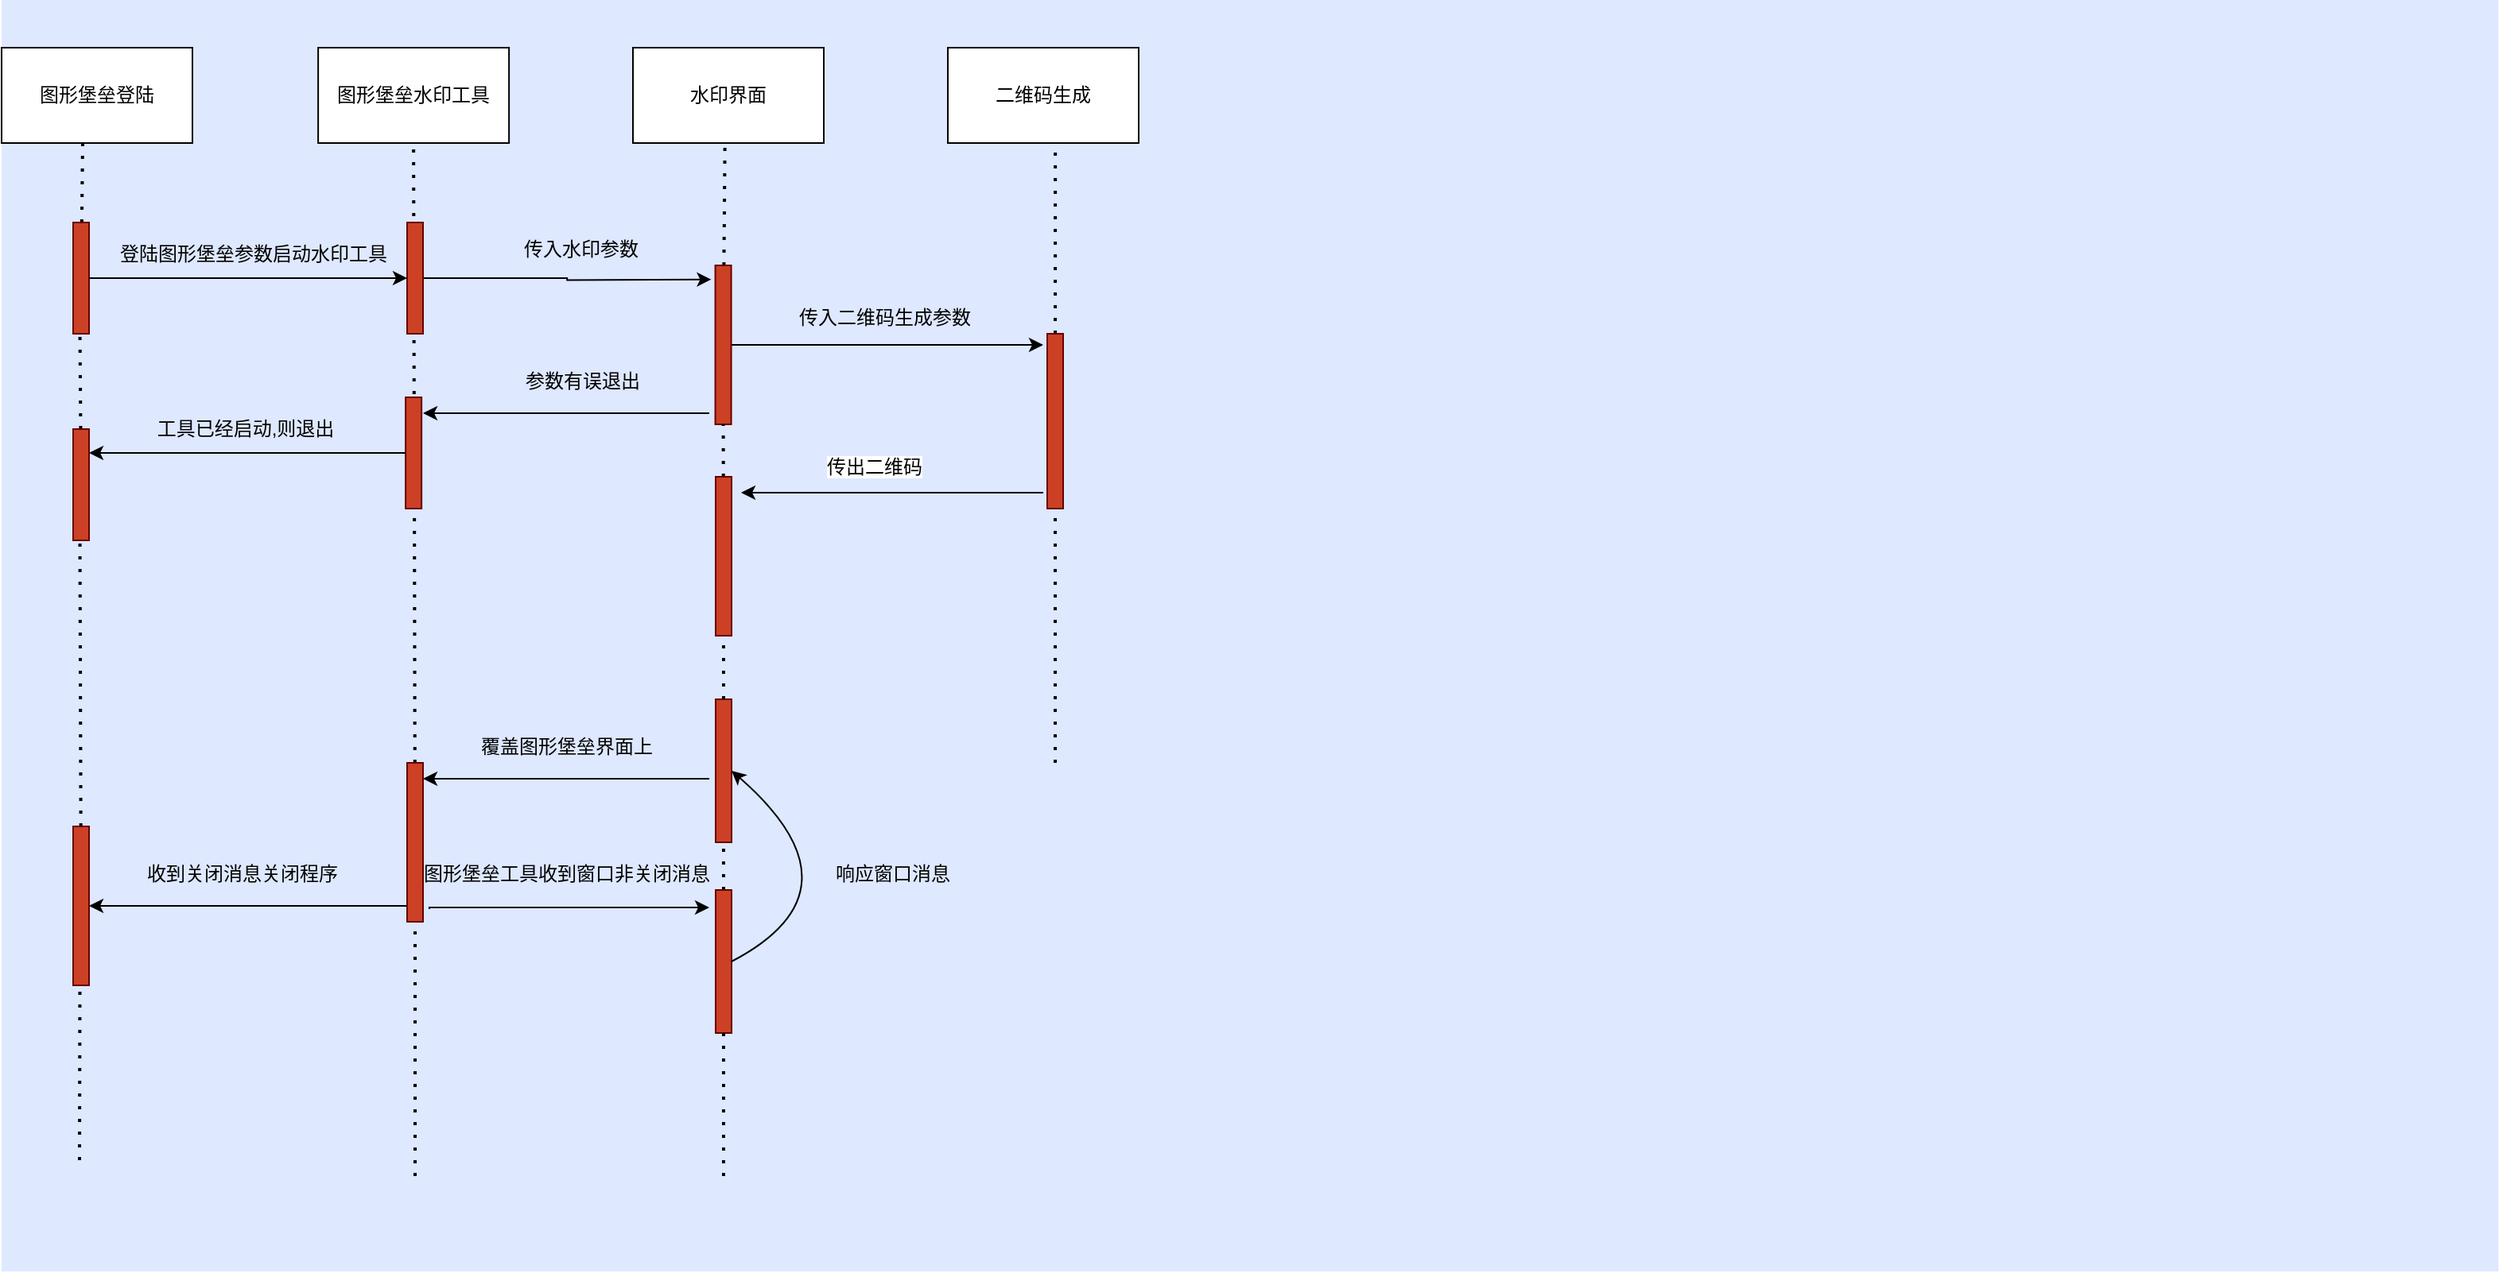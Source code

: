 <mxfile version="14.2.9" type="github">
  <diagram name="Page-1" id="9361dd3d-8414-5efd-6122-117bd74ce7a7">
    <mxGraphModel dx="868" dy="-318" grid="1" gridSize="10" guides="1" tooltips="1" connect="1" arrows="1" fold="1" page="0" pageScale="1.5" pageWidth="826" pageHeight="1169" background="#ffffff" math="0" shadow="0">
      <root>
        <mxCell id="0" />
        <mxCell id="1" parent="0" />
        <mxCell id="69" value="" style="fillColor=#DEE8FF;strokeColor=none" parent="1" vertex="1">
          <mxGeometry x="65" y="830" width="1570" height="800" as="geometry" />
        </mxCell>
        <mxCell id="IjBPq4v_4HBdx7vBGjAM-98" value="图形堡垒登陆" style="rounded=0;whiteSpace=wrap;html=1;" vertex="1" parent="1">
          <mxGeometry x="65" y="860" width="120" height="60" as="geometry" />
        </mxCell>
        <mxCell id="IjBPq4v_4HBdx7vBGjAM-100" value="图形堡垒水印工具" style="rounded=0;whiteSpace=wrap;html=1;" vertex="1" parent="1">
          <mxGeometry x="264.06" y="860" width="120" height="60" as="geometry" />
        </mxCell>
        <mxCell id="IjBPq4v_4HBdx7vBGjAM-101" value="" style="endArrow=none;dashed=1;html=1;dashPattern=1 3;strokeWidth=2;entryX=0.425;entryY=0.983;entryDx=0;entryDy=0;entryPerimeter=0;" edge="1" parent="1" source="IjBPq4v_4HBdx7vBGjAM-103" target="IjBPq4v_4HBdx7vBGjAM-98">
          <mxGeometry width="50" height="50" relative="1" as="geometry">
            <mxPoint x="116" y="1190" as="sourcePoint" />
            <mxPoint x="250" y="970" as="targetPoint" />
          </mxGeometry>
        </mxCell>
        <mxCell id="IjBPq4v_4HBdx7vBGjAM-102" value="" style="endArrow=none;dashed=1;html=1;dashPattern=1 3;strokeWidth=2;entryX=0.5;entryY=1;entryDx=0;entryDy=0;" edge="1" parent="1" source="IjBPq4v_4HBdx7vBGjAM-140" target="IjBPq4v_4HBdx7vBGjAM-100">
          <mxGeometry width="50" height="50" relative="1" as="geometry">
            <mxPoint x="324" y="1460" as="sourcePoint" />
            <mxPoint x="233.06" y="970" as="targetPoint" />
          </mxGeometry>
        </mxCell>
        <mxCell id="IjBPq4v_4HBdx7vBGjAM-103" value="" style="fillColor=#CC4125;strokeColor=#660000" vertex="1" parent="1">
          <mxGeometry x="110" y="970" width="10" height="70" as="geometry" />
        </mxCell>
        <mxCell id="IjBPq4v_4HBdx7vBGjAM-104" value="" style="endArrow=none;dashed=1;html=1;dashPattern=1 3;strokeWidth=2;entryX=0.425;entryY=0.983;entryDx=0;entryDy=0;entryPerimeter=0;" edge="1" parent="1" source="IjBPq4v_4HBdx7vBGjAM-135" target="IjBPq4v_4HBdx7vBGjAM-103">
          <mxGeometry width="50" height="50" relative="1" as="geometry">
            <mxPoint x="114" y="1310" as="sourcePoint" />
            <mxPoint x="116" y="918.98" as="targetPoint" />
          </mxGeometry>
        </mxCell>
        <mxCell id="IjBPq4v_4HBdx7vBGjAM-116" style="edgeStyle=orthogonalEdgeStyle;rounded=0;orthogonalLoop=1;jettySize=auto;html=1;entryX=-0.478;entryY=0.114;entryDx=0;entryDy=0;entryPerimeter=0;" edge="1" parent="1" source="IjBPq4v_4HBdx7vBGjAM-105">
          <mxGeometry relative="1" as="geometry">
            <mxPoint x="511.22" y="1005.83" as="targetPoint" />
          </mxGeometry>
        </mxCell>
        <mxCell id="IjBPq4v_4HBdx7vBGjAM-105" value="" style="fillColor=#CC4125;strokeColor=#660000" vertex="1" parent="1">
          <mxGeometry x="320" y="970" width="10" height="70" as="geometry" />
        </mxCell>
        <mxCell id="IjBPq4v_4HBdx7vBGjAM-106" value="" style="endArrow=classic;html=1;exitX=1;exitY=0.5;exitDx=0;exitDy=0;entryX=0;entryY=0.5;entryDx=0;entryDy=0;" edge="1" parent="1" source="IjBPq4v_4HBdx7vBGjAM-103" target="IjBPq4v_4HBdx7vBGjAM-105">
          <mxGeometry width="50" height="50" relative="1" as="geometry">
            <mxPoint x="200" y="1080" as="sourcePoint" />
            <mxPoint x="250" y="1030" as="targetPoint" />
          </mxGeometry>
        </mxCell>
        <mxCell id="IjBPq4v_4HBdx7vBGjAM-107" value="登陆图形堡垒参数启动水印工具" style="text;html=1;resizable=0;autosize=1;align=center;verticalAlign=middle;points=[];fillColor=none;strokeColor=none;rounded=0;" vertex="1" parent="1">
          <mxGeometry x="133.12" y="980" width="180" height="20" as="geometry" />
        </mxCell>
        <mxCell id="IjBPq4v_4HBdx7vBGjAM-109" value="" style="fillColor=#CC4125;strokeColor=#660000" vertex="1" parent="1">
          <mxGeometry x="319.06" y="1080" width="10" height="70" as="geometry" />
        </mxCell>
        <mxCell id="IjBPq4v_4HBdx7vBGjAM-111" value="" style="endArrow=classic;html=1;exitX=0;exitY=0.5;exitDx=0;exitDy=0;" edge="1" parent="1" source="IjBPq4v_4HBdx7vBGjAM-109">
          <mxGeometry width="50" height="50" relative="1" as="geometry">
            <mxPoint x="400" y="1090" as="sourcePoint" />
            <mxPoint x="120" y="1115" as="targetPoint" />
          </mxGeometry>
        </mxCell>
        <mxCell id="IjBPq4v_4HBdx7vBGjAM-112" value="工具已经启动,则退出" style="text;html=1;resizable=0;autosize=1;align=center;verticalAlign=middle;points=[];fillColor=none;strokeColor=none;rounded=0;" vertex="1" parent="1">
          <mxGeometry x="152.5" y="1090" width="130" height="20" as="geometry" />
        </mxCell>
        <mxCell id="IjBPq4v_4HBdx7vBGjAM-113" value="水印界面" style="rounded=0;whiteSpace=wrap;html=1;" vertex="1" parent="1">
          <mxGeometry x="462" y="860" width="120" height="60" as="geometry" />
        </mxCell>
        <mxCell id="IjBPq4v_4HBdx7vBGjAM-121" style="edgeStyle=orthogonalEdgeStyle;rounded=0;orthogonalLoop=1;jettySize=auto;html=1;" edge="1" parent="1">
          <mxGeometry relative="1" as="geometry">
            <mxPoint x="330" y="1090" as="targetPoint" />
            <mxPoint x="510" y="1090" as="sourcePoint" />
          </mxGeometry>
        </mxCell>
        <mxCell id="IjBPq4v_4HBdx7vBGjAM-118" value="传入水印参数" style="text;html=1;resizable=0;autosize=1;align=center;verticalAlign=middle;points=[];fillColor=none;strokeColor=none;rounded=0;" vertex="1" parent="1">
          <mxGeometry x="384.06" y="977" width="90" height="20" as="geometry" />
        </mxCell>
        <mxCell id="IjBPq4v_4HBdx7vBGjAM-122" value="参数有误退出" style="text;html=1;resizable=0;autosize=1;align=center;verticalAlign=middle;points=[];fillColor=none;strokeColor=none;rounded=0;" vertex="1" parent="1">
          <mxGeometry x="385" y="1060" width="90" height="20" as="geometry" />
        </mxCell>
        <mxCell id="IjBPq4v_4HBdx7vBGjAM-123" value="二维码生成" style="rounded=0;whiteSpace=wrap;html=1;" vertex="1" parent="1">
          <mxGeometry x="660" y="860" width="120" height="60" as="geometry" />
        </mxCell>
        <mxCell id="IjBPq4v_4HBdx7vBGjAM-125" value="" style="endArrow=none;dashed=1;html=1;dashPattern=1 3;strokeWidth=2;entryX=0.5;entryY=1;entryDx=0;entryDy=0;" edge="1" parent="1" source="IjBPq4v_4HBdx7vBGjAM-127">
          <mxGeometry width="50" height="50" relative="1" as="geometry">
            <mxPoint x="519.78" y="1310" as="sourcePoint" />
            <mxPoint x="519.84" y="920" as="targetPoint" />
          </mxGeometry>
        </mxCell>
        <mxCell id="IjBPq4v_4HBdx7vBGjAM-126" value="" style="endArrow=none;dashed=1;html=1;dashPattern=1 3;strokeWidth=2;entryX=0.5;entryY=1;entryDx=0;entryDy=0;" edge="1" parent="1" source="IjBPq4v_4HBdx7vBGjAM-133">
          <mxGeometry width="50" height="50" relative="1" as="geometry">
            <mxPoint x="727.5" y="1310" as="sourcePoint" />
            <mxPoint x="727.56" y="920" as="targetPoint" />
          </mxGeometry>
        </mxCell>
        <mxCell id="IjBPq4v_4HBdx7vBGjAM-131" style="edgeStyle=orthogonalEdgeStyle;rounded=0;orthogonalLoop=1;jettySize=auto;html=1;" edge="1" parent="1" source="IjBPq4v_4HBdx7vBGjAM-127">
          <mxGeometry relative="1" as="geometry">
            <mxPoint x="720" y="1047" as="targetPoint" />
          </mxGeometry>
        </mxCell>
        <mxCell id="IjBPq4v_4HBdx7vBGjAM-127" value="" style="fillColor=#CC4125;strokeColor=#660000" vertex="1" parent="1">
          <mxGeometry x="513.78" y="997" width="10" height="100" as="geometry" />
        </mxCell>
        <mxCell id="IjBPq4v_4HBdx7vBGjAM-128" value="" style="endArrow=none;dashed=1;html=1;dashPattern=1 3;strokeWidth=2;entryX=0.5;entryY=1;entryDx=0;entryDy=0;" edge="1" parent="1" source="IjBPq4v_4HBdx7vBGjAM-129" target="IjBPq4v_4HBdx7vBGjAM-127">
          <mxGeometry width="50" height="50" relative="1" as="geometry">
            <mxPoint x="519.78" y="1310" as="sourcePoint" />
            <mxPoint x="519.84" y="920" as="targetPoint" />
          </mxGeometry>
        </mxCell>
        <mxCell id="IjBPq4v_4HBdx7vBGjAM-129" value="" style="fillColor=#CC4125;strokeColor=#660000" vertex="1" parent="1">
          <mxGeometry x="514" y="1130" width="10" height="100" as="geometry" />
        </mxCell>
        <mxCell id="IjBPq4v_4HBdx7vBGjAM-130" value="" style="endArrow=none;dashed=1;html=1;dashPattern=1 3;strokeWidth=2;entryX=0.5;entryY=1;entryDx=0;entryDy=0;" edge="1" parent="1" source="IjBPq4v_4HBdx7vBGjAM-146" target="IjBPq4v_4HBdx7vBGjAM-129">
          <mxGeometry width="50" height="50" relative="1" as="geometry">
            <mxPoint x="519" y="1570" as="sourcePoint" />
            <mxPoint x="518.78" y="1097" as="targetPoint" />
          </mxGeometry>
        </mxCell>
        <mxCell id="IjBPq4v_4HBdx7vBGjAM-132" value="传入二维码生成参数" style="text;html=1;resizable=0;autosize=1;align=center;verticalAlign=middle;points=[];fillColor=none;strokeColor=none;rounded=0;" vertex="1" parent="1">
          <mxGeometry x="560" y="1020" width="120" height="20" as="geometry" />
        </mxCell>
        <mxCell id="IjBPq4v_4HBdx7vBGjAM-137" style="edgeStyle=orthogonalEdgeStyle;rounded=0;orthogonalLoop=1;jettySize=auto;html=1;" edge="1" parent="1">
          <mxGeometry relative="1" as="geometry">
            <mxPoint x="530" y="1140" as="targetPoint" />
            <mxPoint x="720" y="1140" as="sourcePoint" />
          </mxGeometry>
        </mxCell>
        <mxCell id="IjBPq4v_4HBdx7vBGjAM-133" value="" style="fillColor=#CC4125;strokeColor=#660000" vertex="1" parent="1">
          <mxGeometry x="722.5" y="1040" width="10" height="110" as="geometry" />
        </mxCell>
        <mxCell id="IjBPq4v_4HBdx7vBGjAM-134" value="" style="endArrow=none;dashed=1;html=1;dashPattern=1 3;strokeWidth=2;entryX=0.5;entryY=1;entryDx=0;entryDy=0;" edge="1" parent="1" target="IjBPq4v_4HBdx7vBGjAM-133">
          <mxGeometry width="50" height="50" relative="1" as="geometry">
            <mxPoint x="727.5" y="1310" as="sourcePoint" />
            <mxPoint x="727.56" y="920" as="targetPoint" />
          </mxGeometry>
        </mxCell>
        <mxCell id="IjBPq4v_4HBdx7vBGjAM-135" value="" style="fillColor=#CC4125;strokeColor=#660000" vertex="1" parent="1">
          <mxGeometry x="110" y="1100" width="10" height="70" as="geometry" />
        </mxCell>
        <mxCell id="IjBPq4v_4HBdx7vBGjAM-136" value="" style="endArrow=none;dashed=1;html=1;dashPattern=1 3;strokeWidth=2;entryX=0.425;entryY=0.983;entryDx=0;entryDy=0;entryPerimeter=0;" edge="1" parent="1" source="IjBPq4v_4HBdx7vBGjAM-150" target="IjBPq4v_4HBdx7vBGjAM-135">
          <mxGeometry width="50" height="50" relative="1" as="geometry">
            <mxPoint x="120" y="1550" as="sourcePoint" />
            <mxPoint x="114.25" y="1038.81" as="targetPoint" />
          </mxGeometry>
        </mxCell>
        <mxCell id="IjBPq4v_4HBdx7vBGjAM-138" value="&lt;span style=&quot;color: rgb(0 , 0 , 0) ; font-family: &amp;#34;helvetica&amp;#34; ; font-size: 12px ; font-style: normal ; font-weight: 400 ; letter-spacing: normal ; text-align: center ; text-indent: 0px ; text-transform: none ; word-spacing: 0px ; background-color: rgb(255 , 255 , 255) ; display: inline ; float: none&quot;&gt;传出二维码&lt;/span&gt;" style="text;whiteSpace=wrap;html=1;" vertex="1" parent="1">
          <mxGeometry x="582" y="1110" width="68" height="30" as="geometry" />
        </mxCell>
        <mxCell id="IjBPq4v_4HBdx7vBGjAM-139" value="" style="fillColor=#CC4125;strokeColor=#660000" vertex="1" parent="1">
          <mxGeometry x="514" y="1270" width="10" height="90" as="geometry" />
        </mxCell>
        <mxCell id="IjBPq4v_4HBdx7vBGjAM-148" style="edgeStyle=orthogonalEdgeStyle;rounded=0;orthogonalLoop=1;jettySize=auto;html=1;exitX=1.4;exitY=0.91;exitDx=0;exitDy=0;exitPerimeter=0;" edge="1" parent="1">
          <mxGeometry relative="1" as="geometry">
            <mxPoint x="510" y="1401" as="targetPoint" />
            <mxPoint x="334" y="1402" as="sourcePoint" />
            <Array as="points">
              <mxPoint x="334" y="1401" />
            </Array>
          </mxGeometry>
        </mxCell>
        <mxCell id="IjBPq4v_4HBdx7vBGjAM-156" style="edgeStyle=orthogonalEdgeStyle;rounded=0;orthogonalLoop=1;jettySize=auto;html=1;entryX=1;entryY=0.5;entryDx=0;entryDy=0;" edge="1" parent="1" source="IjBPq4v_4HBdx7vBGjAM-140" target="IjBPq4v_4HBdx7vBGjAM-150">
          <mxGeometry relative="1" as="geometry">
            <Array as="points">
              <mxPoint x="260" y="1400" />
              <mxPoint x="260" y="1400" />
            </Array>
          </mxGeometry>
        </mxCell>
        <mxCell id="IjBPq4v_4HBdx7vBGjAM-140" value="" style="fillColor=#CC4125;strokeColor=#660000" vertex="1" parent="1">
          <mxGeometry x="320" y="1310" width="10" height="100" as="geometry" />
        </mxCell>
        <mxCell id="IjBPq4v_4HBdx7vBGjAM-141" value="" style="endArrow=none;dashed=1;html=1;dashPattern=1 3;strokeWidth=2;entryX=0.5;entryY=1;entryDx=0;entryDy=0;" edge="1" parent="1" target="IjBPq4v_4HBdx7vBGjAM-140">
          <mxGeometry width="50" height="50" relative="1" as="geometry">
            <mxPoint x="325" y="1570" as="sourcePoint" />
            <mxPoint x="324.06" y="920" as="targetPoint" />
          </mxGeometry>
        </mxCell>
        <mxCell id="IjBPq4v_4HBdx7vBGjAM-142" value="" style="endArrow=classic;html=1;entryX=1;entryY=0.1;entryDx=0;entryDy=0;entryPerimeter=0;" edge="1" parent="1" target="IjBPq4v_4HBdx7vBGjAM-140">
          <mxGeometry width="50" height="50" relative="1" as="geometry">
            <mxPoint x="510" y="1320" as="sourcePoint" />
            <mxPoint x="490" y="1260" as="targetPoint" />
          </mxGeometry>
        </mxCell>
        <mxCell id="IjBPq4v_4HBdx7vBGjAM-145" value="覆盖图形堡垒界面上" style="text;html=1;resizable=0;autosize=1;align=center;verticalAlign=middle;points=[];fillColor=none;strokeColor=none;rounded=0;" vertex="1" parent="1">
          <mxGeometry x="360" y="1290" width="120" height="20" as="geometry" />
        </mxCell>
        <mxCell id="IjBPq4v_4HBdx7vBGjAM-146" value="" style="fillColor=#CC4125;strokeColor=#660000" vertex="1" parent="1">
          <mxGeometry x="514" y="1390" width="10" height="90" as="geometry" />
        </mxCell>
        <mxCell id="IjBPq4v_4HBdx7vBGjAM-147" value="" style="endArrow=none;dashed=1;html=1;dashPattern=1 3;strokeWidth=2;entryX=0.5;entryY=1;entryDx=0;entryDy=0;" edge="1" parent="1" target="IjBPq4v_4HBdx7vBGjAM-146">
          <mxGeometry width="50" height="50" relative="1" as="geometry">
            <mxPoint x="519" y="1570" as="sourcePoint" />
            <mxPoint x="519" y="1230" as="targetPoint" />
          </mxGeometry>
        </mxCell>
        <mxCell id="IjBPq4v_4HBdx7vBGjAM-149" value="图形堡垒工具收到窗口非关闭消息" style="text;html=1;resizable=0;autosize=1;align=center;verticalAlign=middle;points=[];fillColor=none;strokeColor=none;rounded=0;" vertex="1" parent="1">
          <mxGeometry x="320" y="1370" width="200" height="20" as="geometry" />
        </mxCell>
        <mxCell id="IjBPq4v_4HBdx7vBGjAM-150" value="" style="fillColor=#CC4125;strokeColor=#660000" vertex="1" parent="1">
          <mxGeometry x="110" y="1350" width="10" height="100" as="geometry" />
        </mxCell>
        <mxCell id="IjBPq4v_4HBdx7vBGjAM-151" value="" style="endArrow=none;dashed=1;html=1;dashPattern=1 3;strokeWidth=2;entryX=0.425;entryY=0.983;entryDx=0;entryDy=0;entryPerimeter=0;" edge="1" parent="1" target="IjBPq4v_4HBdx7vBGjAM-150">
          <mxGeometry width="50" height="50" relative="1" as="geometry">
            <mxPoint x="114" y="1560" as="sourcePoint" />
            <mxPoint x="114.25" y="1168.81" as="targetPoint" />
          </mxGeometry>
        </mxCell>
        <mxCell id="IjBPq4v_4HBdx7vBGjAM-154" value="收到关闭消息关闭程序" style="text;html=1;resizable=0;autosize=1;align=center;verticalAlign=middle;points=[];fillColor=none;strokeColor=none;rounded=0;" vertex="1" parent="1">
          <mxGeometry x="146.25" y="1370" width="140" height="20" as="geometry" />
        </mxCell>
        <mxCell id="IjBPq4v_4HBdx7vBGjAM-157" value="" style="curved=1;endArrow=classic;html=1;entryX=1;entryY=0.5;entryDx=0;entryDy=0;exitX=1;exitY=0.5;exitDx=0;exitDy=0;" edge="1" parent="1" source="IjBPq4v_4HBdx7vBGjAM-146" target="IjBPq4v_4HBdx7vBGjAM-139">
          <mxGeometry width="50" height="50" relative="1" as="geometry">
            <mxPoint x="540" y="1440" as="sourcePoint" />
            <mxPoint x="620" y="1350" as="targetPoint" />
            <Array as="points">
              <mxPoint x="610" y="1390" />
            </Array>
          </mxGeometry>
        </mxCell>
        <mxCell id="IjBPq4v_4HBdx7vBGjAM-158" value="响应窗口消息" style="text;html=1;resizable=0;autosize=1;align=center;verticalAlign=middle;points=[];fillColor=none;strokeColor=none;rounded=0;" vertex="1" parent="1">
          <mxGeometry x="580" y="1370" width="90" height="20" as="geometry" />
        </mxCell>
      </root>
    </mxGraphModel>
  </diagram>
</mxfile>
